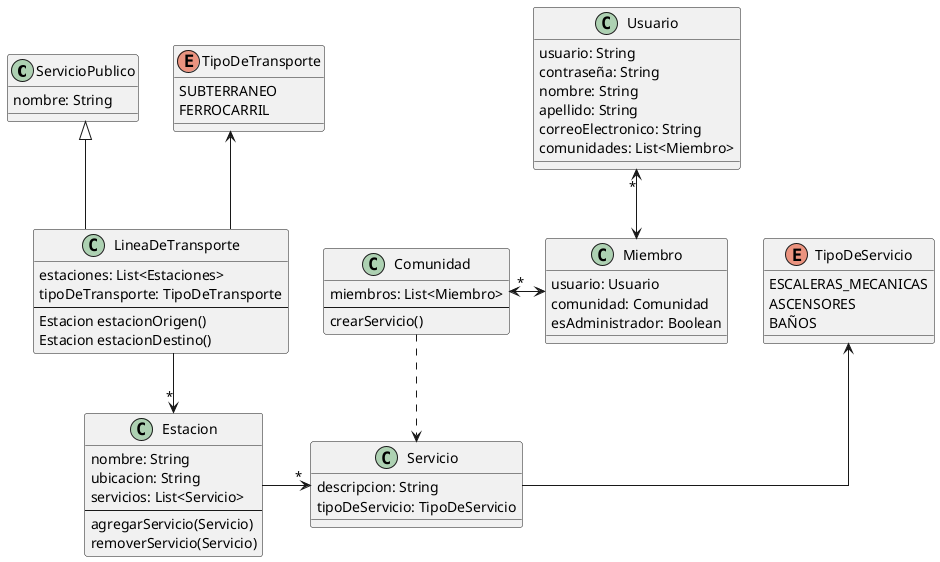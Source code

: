 @startuml TPA1-Clases
skinparam linetype ortho
class ServicioPublico{
  nombre: String
}

class LineaDeTransporte {
  estaciones: List<Estaciones>
  tipoDeTransporte: TipoDeTransporte
  --
  Estacion estacionOrigen()
  Estacion estacionDestino()
}
enum TipoDeTransporte {
  SUBTERRANEO
  FERROCARRIL
}

class Estacion {
  nombre: String
  ubicacion: String
  servicios: List<Servicio>
  --
  agregarServicio(Servicio)
  removerServicio(Servicio)
}

class Comunidad {
  miembros: List<Miembro>
  --
  crearServicio()
}

class Usuario {
  usuario: String
  contraseña: String
  nombre: String
  apellido: String
  correoElectronico: String
  comunidades: List<Miembro>
}

class Miembro {
  usuario: Usuario
  comunidad: Comunidad
  esAdministrador: Boolean
}

class Servicio{
  descripcion: String
  tipoDeServicio: TipoDeServicio
}
enum TipoDeServicio {
  ESCALERAS_MECANICAS
  ASCENSORES
  BAÑOS
}

Estacion ->"*" Servicio
TipoDeServicio <-- Servicio
Comunidad ..> Servicio
ServicioPublico <|-- LineaDeTransporte
Usuario "*"<--> Miembro
Comunidad "*"<-> Miembro
LineaDeTransporte -->"*" Estacion
TipoDeTransporte <-- LineaDeTransporte
@enduml